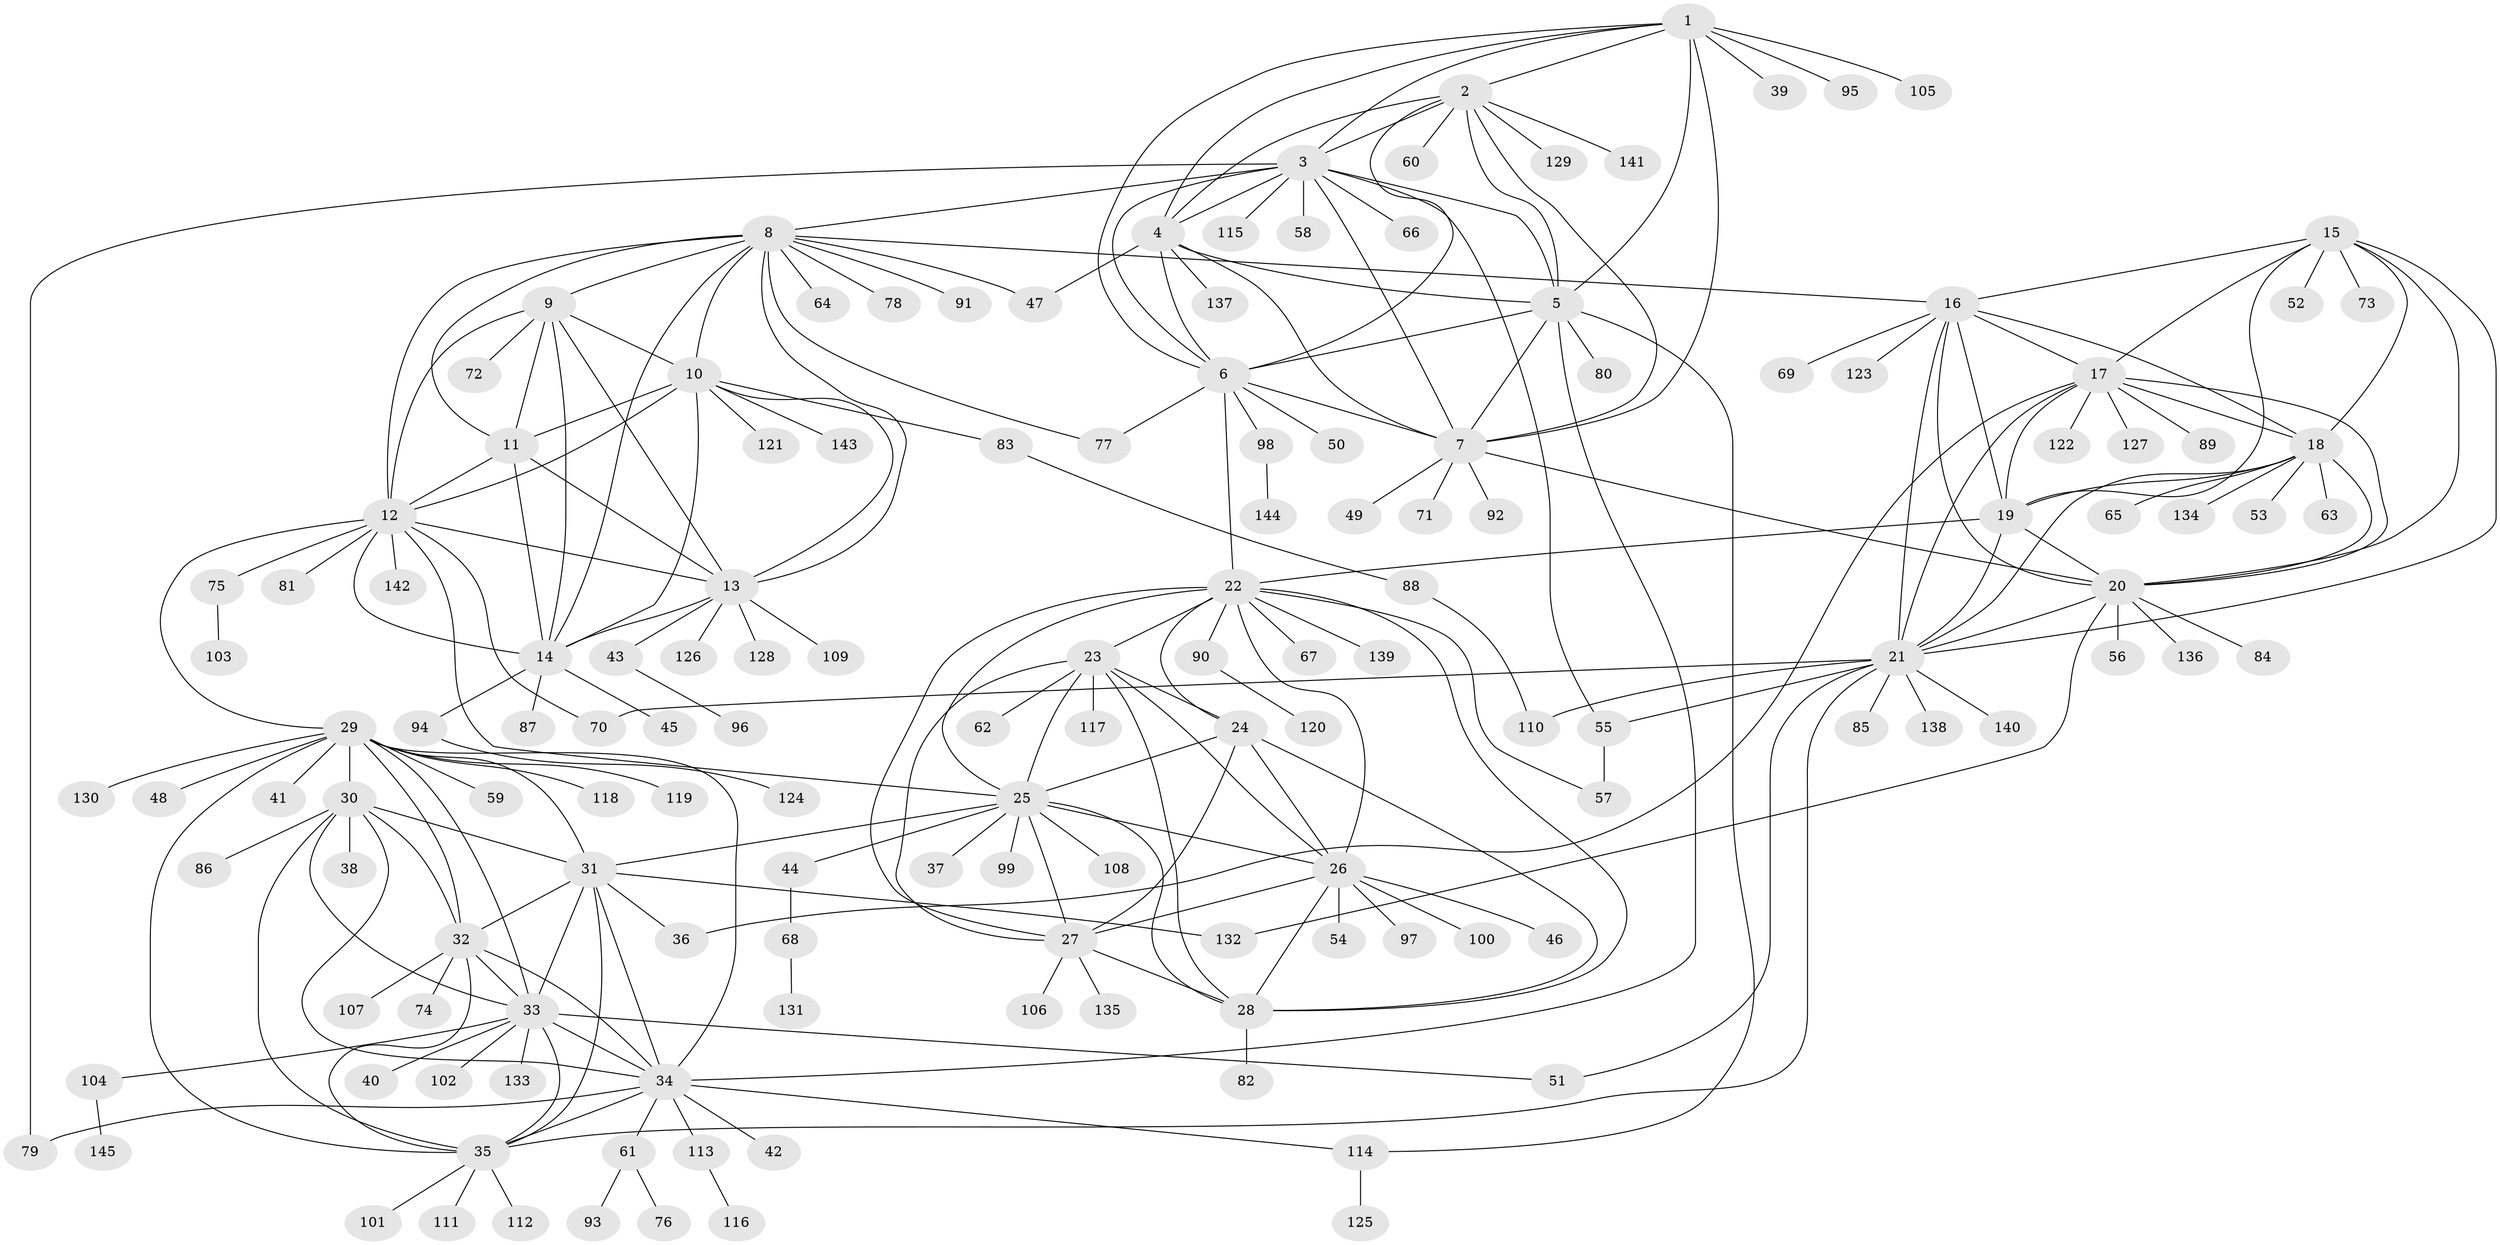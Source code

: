 // Generated by graph-tools (version 1.1) at 2025/02/03/09/25 03:02:48]
// undirected, 145 vertices, 236 edges
graph export_dot {
graph [start="1"]
  node [color=gray90,style=filled];
  1;
  2;
  3;
  4;
  5;
  6;
  7;
  8;
  9;
  10;
  11;
  12;
  13;
  14;
  15;
  16;
  17;
  18;
  19;
  20;
  21;
  22;
  23;
  24;
  25;
  26;
  27;
  28;
  29;
  30;
  31;
  32;
  33;
  34;
  35;
  36;
  37;
  38;
  39;
  40;
  41;
  42;
  43;
  44;
  45;
  46;
  47;
  48;
  49;
  50;
  51;
  52;
  53;
  54;
  55;
  56;
  57;
  58;
  59;
  60;
  61;
  62;
  63;
  64;
  65;
  66;
  67;
  68;
  69;
  70;
  71;
  72;
  73;
  74;
  75;
  76;
  77;
  78;
  79;
  80;
  81;
  82;
  83;
  84;
  85;
  86;
  87;
  88;
  89;
  90;
  91;
  92;
  93;
  94;
  95;
  96;
  97;
  98;
  99;
  100;
  101;
  102;
  103;
  104;
  105;
  106;
  107;
  108;
  109;
  110;
  111;
  112;
  113;
  114;
  115;
  116;
  117;
  118;
  119;
  120;
  121;
  122;
  123;
  124;
  125;
  126;
  127;
  128;
  129;
  130;
  131;
  132;
  133;
  134;
  135;
  136;
  137;
  138;
  139;
  140;
  141;
  142;
  143;
  144;
  145;
  1 -- 2;
  1 -- 3;
  1 -- 4;
  1 -- 5;
  1 -- 6;
  1 -- 7;
  1 -- 39;
  1 -- 95;
  1 -- 105;
  2 -- 3;
  2 -- 4;
  2 -- 5;
  2 -- 6;
  2 -- 7;
  2 -- 60;
  2 -- 129;
  2 -- 141;
  3 -- 4;
  3 -- 5;
  3 -- 6;
  3 -- 7;
  3 -- 8;
  3 -- 55;
  3 -- 58;
  3 -- 66;
  3 -- 79;
  3 -- 115;
  4 -- 5;
  4 -- 6;
  4 -- 7;
  4 -- 47;
  4 -- 137;
  5 -- 6;
  5 -- 7;
  5 -- 34;
  5 -- 80;
  5 -- 114;
  6 -- 7;
  6 -- 22;
  6 -- 50;
  6 -- 77;
  6 -- 98;
  7 -- 20;
  7 -- 49;
  7 -- 71;
  7 -- 92;
  8 -- 9;
  8 -- 10;
  8 -- 11;
  8 -- 12;
  8 -- 13;
  8 -- 14;
  8 -- 16;
  8 -- 47;
  8 -- 64;
  8 -- 77;
  8 -- 78;
  8 -- 91;
  9 -- 10;
  9 -- 11;
  9 -- 12;
  9 -- 13;
  9 -- 14;
  9 -- 72;
  10 -- 11;
  10 -- 12;
  10 -- 13;
  10 -- 14;
  10 -- 83;
  10 -- 121;
  10 -- 143;
  11 -- 12;
  11 -- 13;
  11 -- 14;
  12 -- 13;
  12 -- 14;
  12 -- 25;
  12 -- 29;
  12 -- 70;
  12 -- 75;
  12 -- 81;
  12 -- 142;
  13 -- 14;
  13 -- 43;
  13 -- 109;
  13 -- 126;
  13 -- 128;
  14 -- 45;
  14 -- 87;
  14 -- 94;
  15 -- 16;
  15 -- 17;
  15 -- 18;
  15 -- 19;
  15 -- 20;
  15 -- 21;
  15 -- 52;
  15 -- 73;
  16 -- 17;
  16 -- 18;
  16 -- 19;
  16 -- 20;
  16 -- 21;
  16 -- 69;
  16 -- 123;
  17 -- 18;
  17 -- 19;
  17 -- 20;
  17 -- 21;
  17 -- 36;
  17 -- 89;
  17 -- 122;
  17 -- 127;
  18 -- 19;
  18 -- 20;
  18 -- 21;
  18 -- 53;
  18 -- 63;
  18 -- 65;
  18 -- 134;
  19 -- 20;
  19 -- 21;
  19 -- 22;
  20 -- 21;
  20 -- 56;
  20 -- 84;
  20 -- 132;
  20 -- 136;
  21 -- 35;
  21 -- 51;
  21 -- 55;
  21 -- 70;
  21 -- 85;
  21 -- 110;
  21 -- 138;
  21 -- 140;
  22 -- 23;
  22 -- 24;
  22 -- 25;
  22 -- 26;
  22 -- 27;
  22 -- 28;
  22 -- 57;
  22 -- 67;
  22 -- 90;
  22 -- 139;
  23 -- 24;
  23 -- 25;
  23 -- 26;
  23 -- 27;
  23 -- 28;
  23 -- 62;
  23 -- 117;
  24 -- 25;
  24 -- 26;
  24 -- 27;
  24 -- 28;
  25 -- 26;
  25 -- 27;
  25 -- 28;
  25 -- 31;
  25 -- 37;
  25 -- 44;
  25 -- 99;
  25 -- 108;
  26 -- 27;
  26 -- 28;
  26 -- 46;
  26 -- 54;
  26 -- 97;
  26 -- 100;
  27 -- 28;
  27 -- 106;
  27 -- 135;
  28 -- 82;
  29 -- 30;
  29 -- 31;
  29 -- 32;
  29 -- 33;
  29 -- 34;
  29 -- 35;
  29 -- 41;
  29 -- 48;
  29 -- 59;
  29 -- 118;
  29 -- 119;
  29 -- 130;
  30 -- 31;
  30 -- 32;
  30 -- 33;
  30 -- 34;
  30 -- 35;
  30 -- 38;
  30 -- 86;
  31 -- 32;
  31 -- 33;
  31 -- 34;
  31 -- 35;
  31 -- 36;
  31 -- 132;
  32 -- 33;
  32 -- 34;
  32 -- 35;
  32 -- 74;
  32 -- 107;
  33 -- 34;
  33 -- 35;
  33 -- 40;
  33 -- 51;
  33 -- 102;
  33 -- 104;
  33 -- 133;
  34 -- 35;
  34 -- 42;
  34 -- 61;
  34 -- 79;
  34 -- 113;
  34 -- 114;
  35 -- 101;
  35 -- 111;
  35 -- 112;
  43 -- 96;
  44 -- 68;
  55 -- 57;
  61 -- 76;
  61 -- 93;
  68 -- 131;
  75 -- 103;
  83 -- 88;
  88 -- 110;
  90 -- 120;
  94 -- 124;
  98 -- 144;
  104 -- 145;
  113 -- 116;
  114 -- 125;
}
